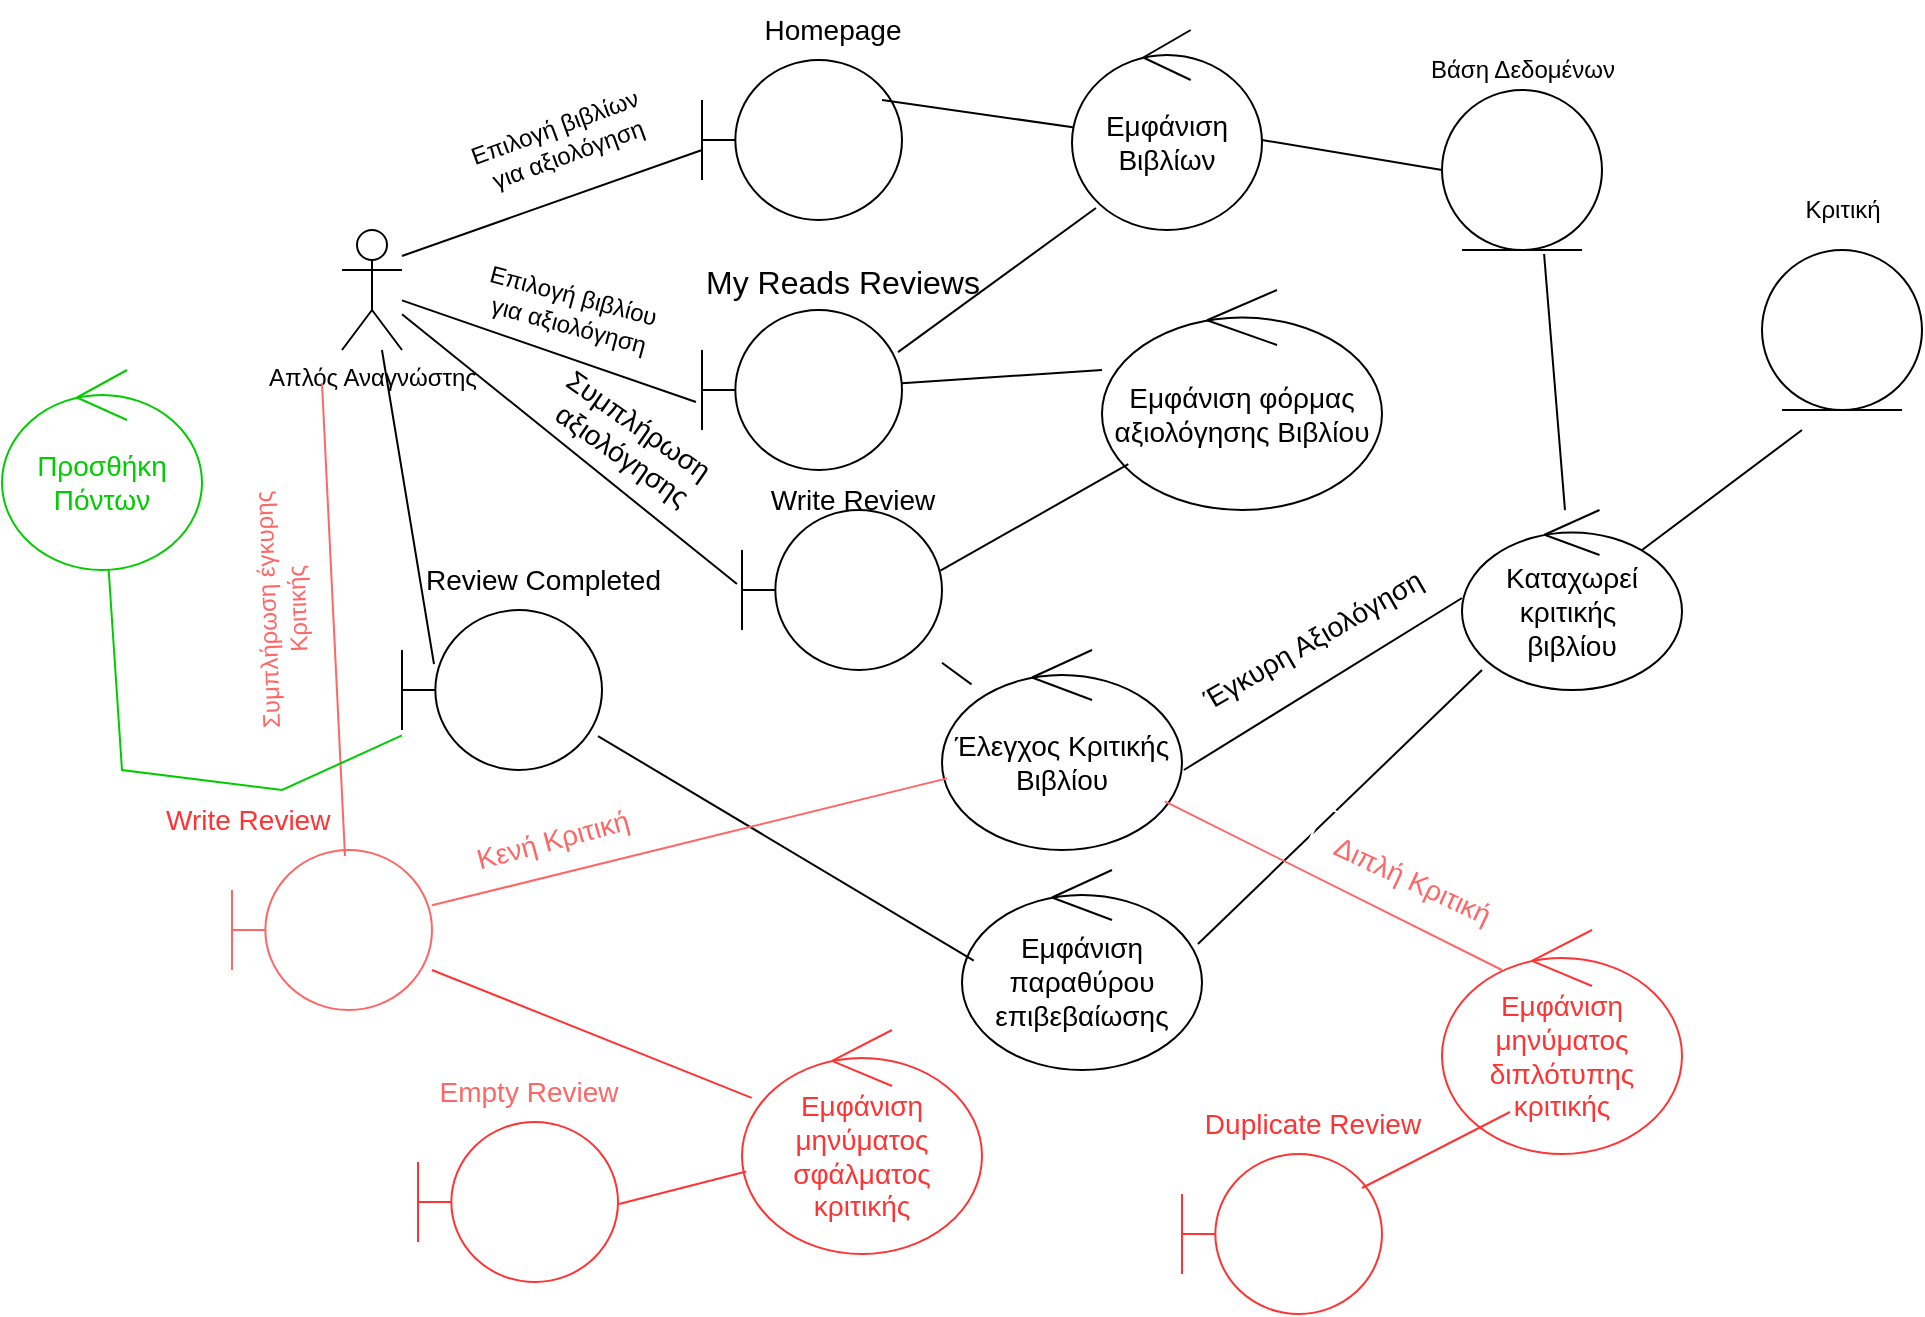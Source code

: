 <mxfile version="27.0.2">
  <diagram name="Page-1" id="LA7DhvfywV3YFS3YqsT7">
    <mxGraphModel dx="2276" dy="897" grid="1" gridSize="10" guides="1" tooltips="1" connect="1" arrows="1" fold="1" page="1" pageScale="1" pageWidth="850" pageHeight="1100" math="0" shadow="0">
      <root>
        <mxCell id="0" />
        <mxCell id="1" parent="0" />
        <mxCell id="xxYAOhHgnVQkKtJN1icA-1" value="Απλός Αναγνώστης" style="shape=umlActor;verticalLabelPosition=bottom;verticalAlign=top;html=1;outlineConnect=0;" parent="1" vertex="1">
          <mxGeometry x="100" y="340" width="30" height="60" as="geometry" />
        </mxCell>
        <mxCell id="xxYAOhHgnVQkKtJN1icA-3" value="" style="endArrow=none;html=1;rounded=0;" parent="1" edge="1">
          <mxGeometry width="50" height="50" relative="1" as="geometry">
            <mxPoint x="130" y="353" as="sourcePoint" />
            <mxPoint x="280" y="300" as="targetPoint" />
          </mxGeometry>
        </mxCell>
        <mxCell id="xxYAOhHgnVQkKtJN1icA-4" value="" style="endArrow=none;html=1;rounded=0;entryX=-0.03;entryY=0.575;entryDx=0;entryDy=0;entryPerimeter=0;" parent="1" source="xxYAOhHgnVQkKtJN1icA-1" target="xxYAOhHgnVQkKtJN1icA-11" edge="1">
          <mxGeometry width="50" height="50" relative="1" as="geometry">
            <mxPoint x="30" y="437" as="sourcePoint" />
            <mxPoint x="250" y="380" as="targetPoint" />
          </mxGeometry>
        </mxCell>
        <mxCell id="xxYAOhHgnVQkKtJN1icA-5" value="Επιλογή βιβλίων&amp;nbsp;&lt;div&gt;για αξιολόγηση&lt;/div&gt;" style="text;html=1;align=center;verticalAlign=middle;resizable=0;points=[];autosize=1;strokeColor=none;fillColor=none;rotation=-20;" parent="1" vertex="1">
          <mxGeometry x="155" y="275" width="110" height="40" as="geometry" />
        </mxCell>
        <mxCell id="xxYAOhHgnVQkKtJN1icA-6" value="" style="shape=umlBoundary;whiteSpace=wrap;html=1;" parent="1" vertex="1">
          <mxGeometry x="280" y="255" width="100" height="80" as="geometry" />
        </mxCell>
        <mxCell id="xxYAOhHgnVQkKtJN1icA-7" value="&lt;font style=&quot;font-size: 14px;&quot;&gt;Homepage&lt;/font&gt;" style="text;html=1;align=center;verticalAlign=middle;resizable=0;points=[];autosize=1;strokeColor=none;fillColor=none;" parent="1" vertex="1">
          <mxGeometry x="300" y="225" width="90" height="30" as="geometry" />
        </mxCell>
        <mxCell id="xxYAOhHgnVQkKtJN1icA-8" value="" style="endArrow=none;html=1;rounded=0;entryX=0.032;entryY=0.49;entryDx=0;entryDy=0;entryPerimeter=0;" parent="1" target="xxYAOhHgnVQkKtJN1icA-24" edge="1">
          <mxGeometry width="50" height="50" relative="1" as="geometry">
            <mxPoint x="370" y="275" as="sourcePoint" />
            <mxPoint x="450" y="289.5" as="targetPoint" />
          </mxGeometry>
        </mxCell>
        <mxCell id="xxYAOhHgnVQkKtJN1icA-11" value="" style="shape=umlBoundary;whiteSpace=wrap;html=1;" parent="1" vertex="1">
          <mxGeometry x="280" y="380" width="100" height="80" as="geometry" />
        </mxCell>
        <mxCell id="xxYAOhHgnVQkKtJN1icA-12" value="Επιλογή βιβλίου&amp;nbsp;&lt;div&gt;για αξιολόγηση&lt;/div&gt;" style="text;html=1;align=center;verticalAlign=middle;resizable=0;points=[];autosize=1;strokeColor=none;fillColor=none;rotation=15;" parent="1" vertex="1">
          <mxGeometry x="160" y="360" width="110" height="40" as="geometry" />
        </mxCell>
        <mxCell id="xxYAOhHgnVQkKtJN1icA-13" value="" style="endArrow=none;html=1;rounded=0;" parent="1" source="xxYAOhHgnVQkKtJN1icA-11" edge="1">
          <mxGeometry width="50" height="50" relative="1" as="geometry">
            <mxPoint x="389" y="420" as="sourcePoint" />
            <mxPoint x="480" y="410" as="targetPoint" />
          </mxGeometry>
        </mxCell>
        <mxCell id="xxYAOhHgnVQkKtJN1icA-14" value="&lt;font style=&quot;color: rgb(0, 0, 0);&quot;&gt;&lt;span style=&quot;font-size: 12pt; line-height: 115%;&quot;&gt;My&lt;/span&gt;&lt;span style=&quot;font-size: 12pt; line-height: 115%; font-family: Calibri, sans-serif;&quot;&gt; &lt;/span&gt;&lt;span style=&quot;font-size: 12pt; line-height: 115%; font-family: Calibri, sans-serif;&quot;&gt;Reads&lt;/span&gt;&lt;span style=&quot;font-size: 12pt; font-family: Calibri, sans-serif;&quot;&gt; &lt;/span&gt;&lt;span style=&quot;font-size: 12pt; line-height: 115%; font-family: Calibri, sans-serif;&quot;&gt;Reviews&lt;/span&gt;&lt;/font&gt;" style="text;whiteSpace=wrap;html=1;" parent="1" vertex="1">
          <mxGeometry x="280" y="350" width="150" height="40" as="geometry" />
        </mxCell>
        <mxCell id="xxYAOhHgnVQkKtJN1icA-16" value="" style="endArrow=none;html=1;rounded=0;exitX=0.126;exitY=0.89;exitDx=0;exitDy=0;exitPerimeter=0;entryX=0.98;entryY=0.263;entryDx=0;entryDy=0;entryPerimeter=0;" parent="1" source="xxYAOhHgnVQkKtJN1icA-24" target="xxYAOhHgnVQkKtJN1icA-11" edge="1">
          <mxGeometry width="50" height="50" relative="1" as="geometry">
            <mxPoint x="524.96" y="345" as="sourcePoint" />
            <mxPoint x="527.763" y="371.051" as="targetPoint" />
          </mxGeometry>
        </mxCell>
        <mxCell id="xxYAOhHgnVQkKtJN1icA-17" value="" style="ellipse;shape=umlEntity;whiteSpace=wrap;html=1;" parent="1" vertex="1">
          <mxGeometry x="650" y="270" width="80" height="80" as="geometry" />
        </mxCell>
        <mxCell id="xxYAOhHgnVQkKtJN1icA-18" value="" style="endArrow=none;html=1;rounded=0;exitX=1;exitY=0.55;exitDx=0;exitDy=0;exitPerimeter=0;entryX=0;entryY=0.5;entryDx=0;entryDy=0;" parent="1" source="xxYAOhHgnVQkKtJN1icA-24" target="xxYAOhHgnVQkKtJN1icA-17" edge="1">
          <mxGeometry width="50" height="50" relative="1" as="geometry">
            <mxPoint x="570" y="294.5" as="sourcePoint" />
            <mxPoint x="672" y="295.5" as="targetPoint" />
          </mxGeometry>
        </mxCell>
        <mxCell id="xxYAOhHgnVQkKtJN1icA-23" value="Βάση Δεδομένων" style="text;html=1;align=center;verticalAlign=middle;resizable=0;points=[];autosize=1;strokeColor=none;fillColor=none;" parent="1" vertex="1">
          <mxGeometry x="630" y="245" width="120" height="30" as="geometry" />
        </mxCell>
        <mxCell id="xxYAOhHgnVQkKtJN1icA-24" value="&lt;font style=&quot;font-size: 14px;&quot;&gt;Εμφάνιση Βιβλίων&lt;/font&gt;" style="ellipse;shape=umlControl;whiteSpace=wrap;html=1;" parent="1" vertex="1">
          <mxGeometry x="465" y="240" width="95" height="100" as="geometry" />
        </mxCell>
        <mxCell id="xxYAOhHgnVQkKtJN1icA-25" value="&lt;font style=&quot;font-size: 14px;&quot;&gt;Εμφάνιση φόρμας αξιολόγησης Βιβλίου&lt;/font&gt;" style="ellipse;shape=umlControl;whiteSpace=wrap;html=1;" parent="1" vertex="1">
          <mxGeometry x="480" y="370" width="140" height="110" as="geometry" />
        </mxCell>
        <mxCell id="xxYAOhHgnVQkKtJN1icA-26" value="&lt;font style=&quot;font-size: 14px;&quot;&gt;Έλεγχος Κριτικής Βιβλίου&lt;/font&gt;" style="ellipse;shape=umlControl;whiteSpace=wrap;html=1;" parent="1" vertex="1">
          <mxGeometry x="400" y="550" width="120" height="100" as="geometry" />
        </mxCell>
        <mxCell id="xxYAOhHgnVQkKtJN1icA-27" value="" style="endArrow=none;html=1;rounded=0;entryX=0.992;entryY=0.379;entryDx=0;entryDy=0;entryPerimeter=0;" parent="1" source="xxYAOhHgnVQkKtJN1icA-25" target="bFc7Z_YXJtUEO5-HiLvA-11" edge="1">
          <mxGeometry width="50" height="50" relative="1" as="geometry">
            <mxPoint x="390" y="427" as="sourcePoint" />
            <mxPoint x="490" y="420" as="targetPoint" />
          </mxGeometry>
        </mxCell>
        <mxCell id="xxYAOhHgnVQkKtJN1icA-28" value="" style="endArrow=none;html=1;rounded=0;exitX=1.008;exitY=0.6;exitDx=0;exitDy=0;exitPerimeter=0;" parent="1" source="xxYAOhHgnVQkKtJN1icA-26" edge="1">
          <mxGeometry width="50" height="50" relative="1" as="geometry">
            <mxPoint x="530" y="523.5" as="sourcePoint" />
            <mxPoint x="660" y="524" as="targetPoint" />
          </mxGeometry>
        </mxCell>
        <mxCell id="xxYAOhHgnVQkKtJN1icA-29" value="Έγκυρη Αξιολόγηση" style="edgeLabel;html=1;align=center;verticalAlign=middle;resizable=0;points=[];rotation=-30;fontSize=14;" parent="xxYAOhHgnVQkKtJN1icA-28" vertex="1" connectable="0">
          <mxGeometry x="0.17" y="7" relative="1" as="geometry">
            <mxPoint x="-14" y="-9" as="offset" />
          </mxGeometry>
        </mxCell>
        <mxCell id="xxYAOhHgnVQkKtJN1icA-30" value="&lt;font style=&quot;font-size: 14px;&quot;&gt;Καταχωρεί κριτικής&amp;nbsp;&lt;/font&gt;&lt;div&gt;&lt;font style=&quot;font-size: 14px;&quot;&gt;βιβλίου&lt;/font&gt;&lt;/div&gt;" style="ellipse;shape=umlControl;whiteSpace=wrap;html=1;" parent="1" vertex="1">
          <mxGeometry x="660" y="480" width="110" height="90" as="geometry" />
        </mxCell>
        <mxCell id="xxYAOhHgnVQkKtJN1icA-31" value="" style="endArrow=none;html=1;rounded=0;entryX=0.638;entryY=1.025;entryDx=0;entryDy=0;entryPerimeter=0;" parent="1" source="xxYAOhHgnVQkKtJN1icA-30" target="xxYAOhHgnVQkKtJN1icA-17" edge="1">
          <mxGeometry width="50" height="50" relative="1" as="geometry">
            <mxPoint x="650" y="387" as="sourcePoint" />
            <mxPoint x="750" y="380" as="targetPoint" />
          </mxGeometry>
        </mxCell>
        <mxCell id="xxYAOhHgnVQkKtJN1icA-33" value="" style="endArrow=none;html=1;rounded=0;entryX=0.638;entryY=1.025;entryDx=0;entryDy=0;entryPerimeter=0;exitX=0.983;exitY=0.37;exitDx=0;exitDy=0;exitPerimeter=0;" parent="1" source="xxYAOhHgnVQkKtJN1icA-34" edge="1">
          <mxGeometry width="50" height="50" relative="1" as="geometry">
            <mxPoint x="610" y="650" as="sourcePoint" />
            <mxPoint x="670" y="560" as="targetPoint" />
          </mxGeometry>
        </mxCell>
        <mxCell id="xxYAOhHgnVQkKtJN1icA-34" value="&lt;font style=&quot;font-size: 14px;&quot;&gt;Εμφάνιση παραθύρου επιβεβαίωσης&lt;/font&gt;" style="ellipse;shape=umlControl;whiteSpace=wrap;html=1;" parent="1" vertex="1">
          <mxGeometry x="410" y="660" width="120" height="100" as="geometry" />
        </mxCell>
        <mxCell id="xxYAOhHgnVQkKtJN1icA-35" value="" style="endArrow=none;html=1;rounded=0;exitX=0.98;exitY=0.788;exitDx=0;exitDy=0;exitPerimeter=0;entryX=0.049;entryY=0.453;entryDx=0;entryDy=0;entryPerimeter=0;" parent="1" source="xxYAOhHgnVQkKtJN1icA-37" target="xxYAOhHgnVQkKtJN1icA-34" edge="1">
          <mxGeometry width="50" height="50" relative="1" as="geometry">
            <mxPoint x="310" y="580" as="sourcePoint" />
            <mxPoint x="455" y="637" as="targetPoint" />
          </mxGeometry>
        </mxCell>
        <mxCell id="xxYAOhHgnVQkKtJN1icA-36" value="&lt;span style=&quot;line-height: 115%;&quot;&gt;&lt;font&gt;Review Completed&lt;/font&gt;&lt;/span&gt;" style="text;whiteSpace=wrap;html=1;fontSize=14;" parent="1" vertex="1">
          <mxGeometry x="140" y="500" width="120" height="30" as="geometry" />
        </mxCell>
        <mxCell id="xxYAOhHgnVQkKtJN1icA-37" value="" style="shape=umlBoundary;whiteSpace=wrap;html=1;" parent="1" vertex="1">
          <mxGeometry x="130" y="530" width="100" height="80" as="geometry" />
        </mxCell>
        <mxCell id="xxYAOhHgnVQkKtJN1icA-38" value="" style="endArrow=none;html=1;rounded=0;entryX=0.16;entryY=0.338;entryDx=0;entryDy=0;entryPerimeter=0;" parent="1" source="xxYAOhHgnVQkKtJN1icA-1" target="xxYAOhHgnVQkKtJN1icA-37" edge="1">
          <mxGeometry width="50" height="50" relative="1" as="geometry">
            <mxPoint x="140" y="385" as="sourcePoint" />
            <mxPoint x="287" y="436" as="targetPoint" />
          </mxGeometry>
        </mxCell>
        <mxCell id="xxYAOhHgnVQkKtJN1icA-40" value="" style="endArrow=none;html=1;rounded=0;strokeColor=#FF6666;" parent="1" target="xxYAOhHgnVQkKtJN1icA-26" edge="1">
          <mxGeometry width="50" height="50" relative="1" as="geometry">
            <mxPoint x="680" y="710" as="sourcePoint" />
            <mxPoint x="310" y="610" as="targetPoint" />
          </mxGeometry>
        </mxCell>
        <mxCell id="xxYAOhHgnVQkKtJN1icA-41" value="&lt;font style=&quot;color: rgb(255, 102, 102);&quot;&gt;Διπλή Κριτική&lt;/font&gt;" style="text;html=1;align=center;verticalAlign=middle;resizable=0;points=[];autosize=1;strokeColor=#FFFFFF;fillColor=none;rotation=25;fontSize=14;" parent="1" vertex="1">
          <mxGeometry x="580" y="650" width="110" height="30" as="geometry" />
        </mxCell>
        <mxCell id="xxYAOhHgnVQkKtJN1icA-42" value="" style="shape=umlBoundary;whiteSpace=wrap;html=1;strokeColor=#FF6666;" parent="1" vertex="1">
          <mxGeometry x="45" y="650" width="100" height="80" as="geometry" />
        </mxCell>
        <mxCell id="xxYAOhHgnVQkKtJN1icA-43" value="&lt;span style=&quot;font-size: 14px; text-align: center; text-wrap-mode: nowrap;&quot;&gt;&lt;font style=&quot;color: rgb(255, 51, 51);&quot;&gt;Write Review&lt;/font&gt;&lt;/span&gt;" style="text;whiteSpace=wrap;html=1;" parent="1" vertex="1">
          <mxGeometry x="10" y="620" width="85" height="30" as="geometry" />
        </mxCell>
        <mxCell id="xxYAOhHgnVQkKtJN1icA-44" value="" style="endArrow=none;html=1;rounded=0;strokeColor=#FF6666;" parent="1" source="xxYAOhHgnVQkKtJN1icA-42" target="xxYAOhHgnVQkKtJN1icA-26" edge="1">
          <mxGeometry width="50" height="50" relative="1" as="geometry">
            <mxPoint x="400" y="680" as="sourcePoint" />
            <mxPoint x="591" y="616" as="targetPoint" />
          </mxGeometry>
        </mxCell>
        <mxCell id="xxYAOhHgnVQkKtJN1icA-46" value="&lt;font style=&quot;color: rgb(255, 102, 102);&quot;&gt;Κενή Κριτική&lt;/font&gt;" style="text;html=1;align=center;verticalAlign=middle;resizable=0;points=[];autosize=1;strokeColor=none;fillColor=none;rotation=-15;fontSize=14;" parent="1" vertex="1">
          <mxGeometry x="155" y="630" width="100" height="30" as="geometry" />
        </mxCell>
        <mxCell id="xxYAOhHgnVQkKtJN1icA-47" value="" style="endArrow=none;html=1;rounded=0;strokeColor=#FF6666;exitX=0.565;exitY=0.038;exitDx=0;exitDy=0;exitPerimeter=0;" parent="1" source="xxYAOhHgnVQkKtJN1icA-42" edge="1">
          <mxGeometry width="50" height="50" relative="1" as="geometry">
            <mxPoint x="99.105" y="620" as="sourcePoint" />
            <mxPoint x="90" y="416.5" as="targetPoint" />
          </mxGeometry>
        </mxCell>
        <mxCell id="xxYAOhHgnVQkKtJN1icA-48" value="&lt;font style=&quot;color: rgb(255, 102, 102);&quot;&gt;Συμπλήρωση έγκυρης&lt;/font&gt;&lt;div&gt;&lt;font style=&quot;color: rgb(255, 102, 102);&quot;&gt;Κριτικής&lt;/font&gt;&lt;/div&gt;" style="text;html=1;align=center;verticalAlign=middle;resizable=0;points=[];autosize=1;strokeColor=none;fillColor=none;rotation=-92;" parent="1" vertex="1">
          <mxGeometry y="510" width="140" height="40" as="geometry" />
        </mxCell>
        <mxCell id="xxYAOhHgnVQkKtJN1icA-49" value="&lt;span style=&quot;font-size: 14px;&quot;&gt;&lt;font style=&quot;color: rgb(255, 51, 51);&quot;&gt;Εμφάνιση μηνύματος σφάλματος κριτικής&lt;/font&gt;&lt;/span&gt;" style="ellipse;shape=umlControl;whiteSpace=wrap;html=1;strokeColor=#FF3333;" parent="1" vertex="1">
          <mxGeometry x="300" y="740" width="120" height="112" as="geometry" />
        </mxCell>
        <mxCell id="xxYAOhHgnVQkKtJN1icA-50" value="" style="endArrow=none;html=1;rounded=0;strokeColor=#FF3333;" parent="1" source="xxYAOhHgnVQkKtJN1icA-49" target="xxYAOhHgnVQkKtJN1icA-42" edge="1">
          <mxGeometry width="50" height="50" relative="1" as="geometry">
            <mxPoint x="436.5" y="528" as="sourcePoint" />
            <mxPoint x="210" y="700" as="targetPoint" />
          </mxGeometry>
        </mxCell>
        <mxCell id="xxYAOhHgnVQkKtJN1icA-51" value="" style="shape=umlBoundary;whiteSpace=wrap;html=1;fontColor=#FF3333;strokeColor=#FF3333;" parent="1" vertex="1">
          <mxGeometry x="138" y="786" width="100" height="80" as="geometry" />
        </mxCell>
        <mxCell id="xxYAOhHgnVQkKtJN1icA-52" value="" style="endArrow=none;html=1;rounded=0;strokeColor=#FF3333;entryX=1.005;entryY=0.513;entryDx=0;entryDy=0;entryPerimeter=0;" parent="1" source="xxYAOhHgnVQkKtJN1icA-49" target="xxYAOhHgnVQkKtJN1icA-51" edge="1">
          <mxGeometry width="50" height="50" relative="1" as="geometry">
            <mxPoint x="322.5" y="746" as="sourcePoint" />
            <mxPoint x="248.5" y="710" as="targetPoint" />
          </mxGeometry>
        </mxCell>
        <mxCell id="xxYAOhHgnVQkKtJN1icA-53" value="&lt;font color=&quot;#ff6666&quot;&gt;Empty Review&lt;/font&gt;" style="text;html=1;align=center;verticalAlign=middle;resizable=0;points=[];autosize=1;strokeColor=none;fillColor=none;fontSize=14;" parent="1" vertex="1">
          <mxGeometry x="138" y="756" width="110" height="30" as="geometry" />
        </mxCell>
        <mxCell id="bFc7Z_YXJtUEO5-HiLvA-2" value="&lt;span style=&quot;font-size: 14px;&quot;&gt;&lt;font style=&quot;color: rgb(255, 51, 51);&quot;&gt;Εμφάνιση μηνύματος διπλότυπης κριτικής&lt;/font&gt;&lt;/span&gt;" style="ellipse;shape=umlControl;whiteSpace=wrap;html=1;strokeColor=#FF3333;" parent="1" vertex="1">
          <mxGeometry x="650" y="690" width="120" height="112" as="geometry" />
        </mxCell>
        <mxCell id="bFc7Z_YXJtUEO5-HiLvA-3" value="" style="shape=umlBoundary;whiteSpace=wrap;html=1;fontColor=#FF3333;strokeColor=#FF3333;" parent="1" vertex="1">
          <mxGeometry x="520" y="802" width="100" height="80" as="geometry" />
        </mxCell>
        <mxCell id="bFc7Z_YXJtUEO5-HiLvA-4" value="" style="endArrow=none;html=1;rounded=0;strokeColor=#FF3333;entryX=1.005;entryY=0.513;entryDx=0;entryDy=0;entryPerimeter=0;" parent="1" edge="1">
          <mxGeometry width="50" height="50" relative="1" as="geometry">
            <mxPoint x="684" y="781" as="sourcePoint" />
            <mxPoint x="610" y="819" as="targetPoint" />
          </mxGeometry>
        </mxCell>
        <mxCell id="bFc7Z_YXJtUEO5-HiLvA-6" value="&lt;font style=&quot;color: rgb(255, 51, 51);&quot;&gt;Duplicate Review&lt;/font&gt;" style="text;html=1;align=center;verticalAlign=middle;resizable=0;points=[];autosize=1;strokeColor=none;fillColor=none;fontSize=14;" parent="1" vertex="1">
          <mxGeometry x="520" y="772" width="130" height="30" as="geometry" />
        </mxCell>
        <mxCell id="bFc7Z_YXJtUEO5-HiLvA-8" value="" style="endArrow=none;html=1;rounded=0;" parent="1" edge="1">
          <mxGeometry width="50" height="50" relative="1" as="geometry">
            <mxPoint x="750" y="500" as="sourcePoint" />
            <mxPoint x="830" y="440" as="targetPoint" />
          </mxGeometry>
        </mxCell>
        <mxCell id="bFc7Z_YXJtUEO5-HiLvA-9" value="" style="ellipse;shape=umlEntity;whiteSpace=wrap;html=1;" parent="1" vertex="1">
          <mxGeometry x="810" y="350" width="80" height="80" as="geometry" />
        </mxCell>
        <mxCell id="bFc7Z_YXJtUEO5-HiLvA-10" value="Κριτική" style="text;html=1;align=center;verticalAlign=middle;resizable=0;points=[];autosize=1;strokeColor=none;fillColor=none;" parent="1" vertex="1">
          <mxGeometry x="820" y="315" width="60" height="30" as="geometry" />
        </mxCell>
        <mxCell id="bFc7Z_YXJtUEO5-HiLvA-11" value="" style="shape=umlBoundary;whiteSpace=wrap;html=1;" parent="1" vertex="1">
          <mxGeometry x="300" y="480" width="100" height="80" as="geometry" />
        </mxCell>
        <mxCell id="bFc7Z_YXJtUEO5-HiLvA-12" value="" style="endArrow=none;html=1;rounded=0;" parent="1" source="xxYAOhHgnVQkKtJN1icA-26" target="bFc7Z_YXJtUEO5-HiLvA-11" edge="1">
          <mxGeometry width="50" height="50" relative="1" as="geometry">
            <mxPoint x="502" y="461" as="sourcePoint" />
            <mxPoint x="409" y="520" as="targetPoint" />
          </mxGeometry>
        </mxCell>
        <mxCell id="bFc7Z_YXJtUEO5-HiLvA-13" value="&lt;font style=&quot;font-size: 14px;&quot;&gt;Write Review&lt;/font&gt;" style="text;html=1;align=center;verticalAlign=middle;resizable=0;points=[];autosize=1;strokeColor=none;fillColor=none;" parent="1" vertex="1">
          <mxGeometry x="300" y="460" width="110" height="30" as="geometry" />
        </mxCell>
        <mxCell id="bFc7Z_YXJtUEO5-HiLvA-14" value="" style="endArrow=none;html=1;rounded=0;entryX=-0.025;entryY=0.463;entryDx=0;entryDy=0;entryPerimeter=0;" parent="1" source="xxYAOhHgnVQkKtJN1icA-1" target="bFc7Z_YXJtUEO5-HiLvA-11" edge="1">
          <mxGeometry width="50" height="50" relative="1" as="geometry">
            <mxPoint x="140" y="385" as="sourcePoint" />
            <mxPoint x="287" y="436" as="targetPoint" />
          </mxGeometry>
        </mxCell>
        <mxCell id="bFc7Z_YXJtUEO5-HiLvA-17" value="&lt;font style=&quot;font-size: 14px;&quot;&gt;Συμπλήρωση&amp;nbsp;&lt;/font&gt;&lt;div&gt;&lt;font style=&quot;font-size: 14px;&quot;&gt;αξιολόγησης&lt;/font&gt;&lt;/div&gt;" style="text;html=1;align=center;verticalAlign=middle;resizable=0;points=[];autosize=1;strokeColor=none;fillColor=none;rotation=35;" parent="1" vertex="1">
          <mxGeometry x="190" y="420" width="110" height="50" as="geometry" />
        </mxCell>
        <mxCell id="iQFvsN5bp9BSX4515Pdc-1" value="&lt;span style=&quot;font-size: 14px;&quot;&gt;Προσθήκη Πόντων&lt;/span&gt;" style="ellipse;shape=umlControl;whiteSpace=wrap;html=1;fontColor=#00CC00;strokeColor=#00CC00;" vertex="1" parent="1">
          <mxGeometry x="-70" y="410" width="100" height="100" as="geometry" />
        </mxCell>
        <mxCell id="iQFvsN5bp9BSX4515Pdc-2" value="" style="endArrow=none;html=1;rounded=0;strokeColor=#00CC00;" edge="1" parent="1" source="iQFvsN5bp9BSX4515Pdc-1" target="xxYAOhHgnVQkKtJN1icA-37">
          <mxGeometry width="50" height="50" relative="1" as="geometry">
            <mxPoint x="130" y="410" as="sourcePoint" />
            <mxPoint x="156" y="567" as="targetPoint" />
            <Array as="points">
              <mxPoint x="-10" y="610" />
              <mxPoint x="70" y="620" />
            </Array>
          </mxGeometry>
        </mxCell>
      </root>
    </mxGraphModel>
  </diagram>
</mxfile>
